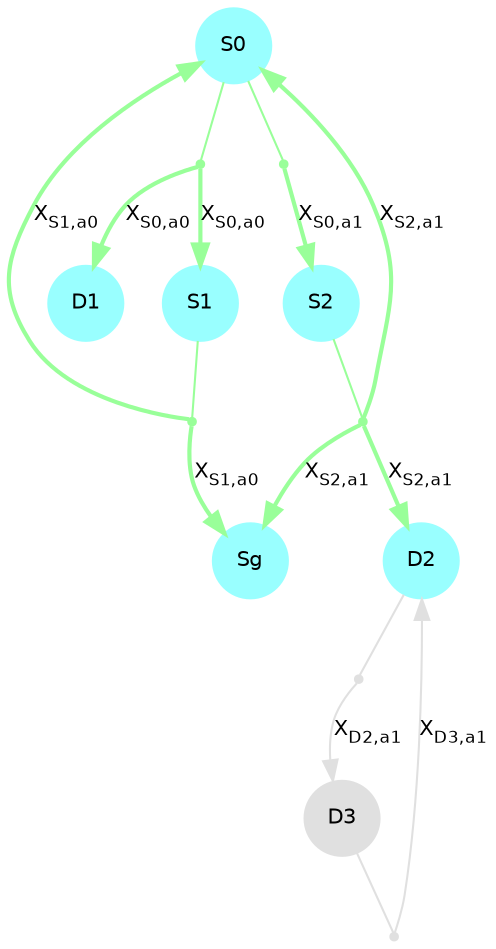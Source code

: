 digraph {
	node [ fontname = Helvetica fontsize = 10 shape=circle style=filled]
	edge [ fontname = Helvetica fontsize = 10 ]
	S0[label = "S0", color = "#E0E0E0", fillcolor = "#E0E0E0"]
	S0a0 [ color = "#99FF99",shape = point]
	S0 -> S0a0 [color = "#99FF99", arrowhead = none]
	S0a0 -> S1[label = <X<SUB>S0,a0</SUB>>,color = "#99FF99	", penwidth = 2.0]
	S0a0 -> D1[label = <X<SUB>S0,a0</SUB>>,color = "#99FF99	", penwidth = 2.0]
	S0a1 [ color = "#99FF99",shape = point]
	S0 -> S0a1 [color = "#99FF99", arrowhead = none]
	S0a1 -> S2[label = <X<SUB>S0,a1</SUB>>,color = "#99FF99	", penwidth = 2.0]
	S1[label = "S1", color = "#E0E0E0", fillcolor = "#E0E0E0"]
	S1a0 [ color = "#99FF99",shape = point]
	S1 -> S1a0 [color = "#99FF99", arrowhead = none]
	S1a0 -> S0[label = <X<SUB>S1,a0</SUB>>,color = "#99FF99	", penwidth = 2.0]
	S1a0 -> Sg[label = <X<SUB>S1,a0</SUB>>,color = "#99FF99	", penwidth = 2.0]
	S2[label = "S2", color = "#E0E0E0", fillcolor = "#E0E0E0"]
	S2a1 [ color = "#99FF99",shape = point]
	S2 -> S2a1 [color = "#99FF99", arrowhead = none]
	S2a1 -> S0[label = <X<SUB>S2,a1</SUB>>,color = "#99FF99	", penwidth = 2.0]
	S2a1 -> Sg[label = <X<SUB>S2,a1</SUB>>,color = "#99FF99	", penwidth = 2.0]
	S2a1 -> D2[label = <X<SUB>S2,a1</SUB>>,color = "#99FF99	", penwidth = 2.0]
	Sg[label = "Sg", color = "#E0E0E0", fillcolor = "#E0E0E0"]
	D1[label = "D1", color = "#E0E0E0", fillcolor = "#E0E0E0"]
	D2[label = "D2", color = "#E0E0E0", fillcolor = "#E0E0E0"]
	D2a1 [ color = "#E0E0E0",shape = point]
	D2 -> D2a1 [color = "#E0E0E0", arrowhead = none]
	D2a1 -> D3[label = <X<SUB>D2,a1</SUB>>,color = "#E0E0E0"]
	D3[label = "D3", color = "#E0E0E0", fillcolor = "#E0E0E0"]
	D3a1 [ color = "#E0E0E0",shape = point]
	D3 -> D3a1 [color = "#E0E0E0", arrowhead = none]
	D3a1 -> D2[label = <X<SUB>D3,a1</SUB>>,color = "#E0E0E0"]
	S2[label = "S2", color = "#99FFFF", fillcolor = "#99FFFF"]
	S1[label = "S1", color = "#99FFFF", fillcolor = "#99FFFF"]
	D2[label = "D2", color = "#99FFFF", fillcolor = "#99FFFF"]
	D1[label = "D1", color = "#99FFFF", fillcolor = "#99FFFF"]
	S0[label = "S0", color = "#99FFFF", fillcolor = "#99FFFF"]
	Sg[label = "Sg", color = "#99FFFF", fillcolor = "#99FFFF"]
}
